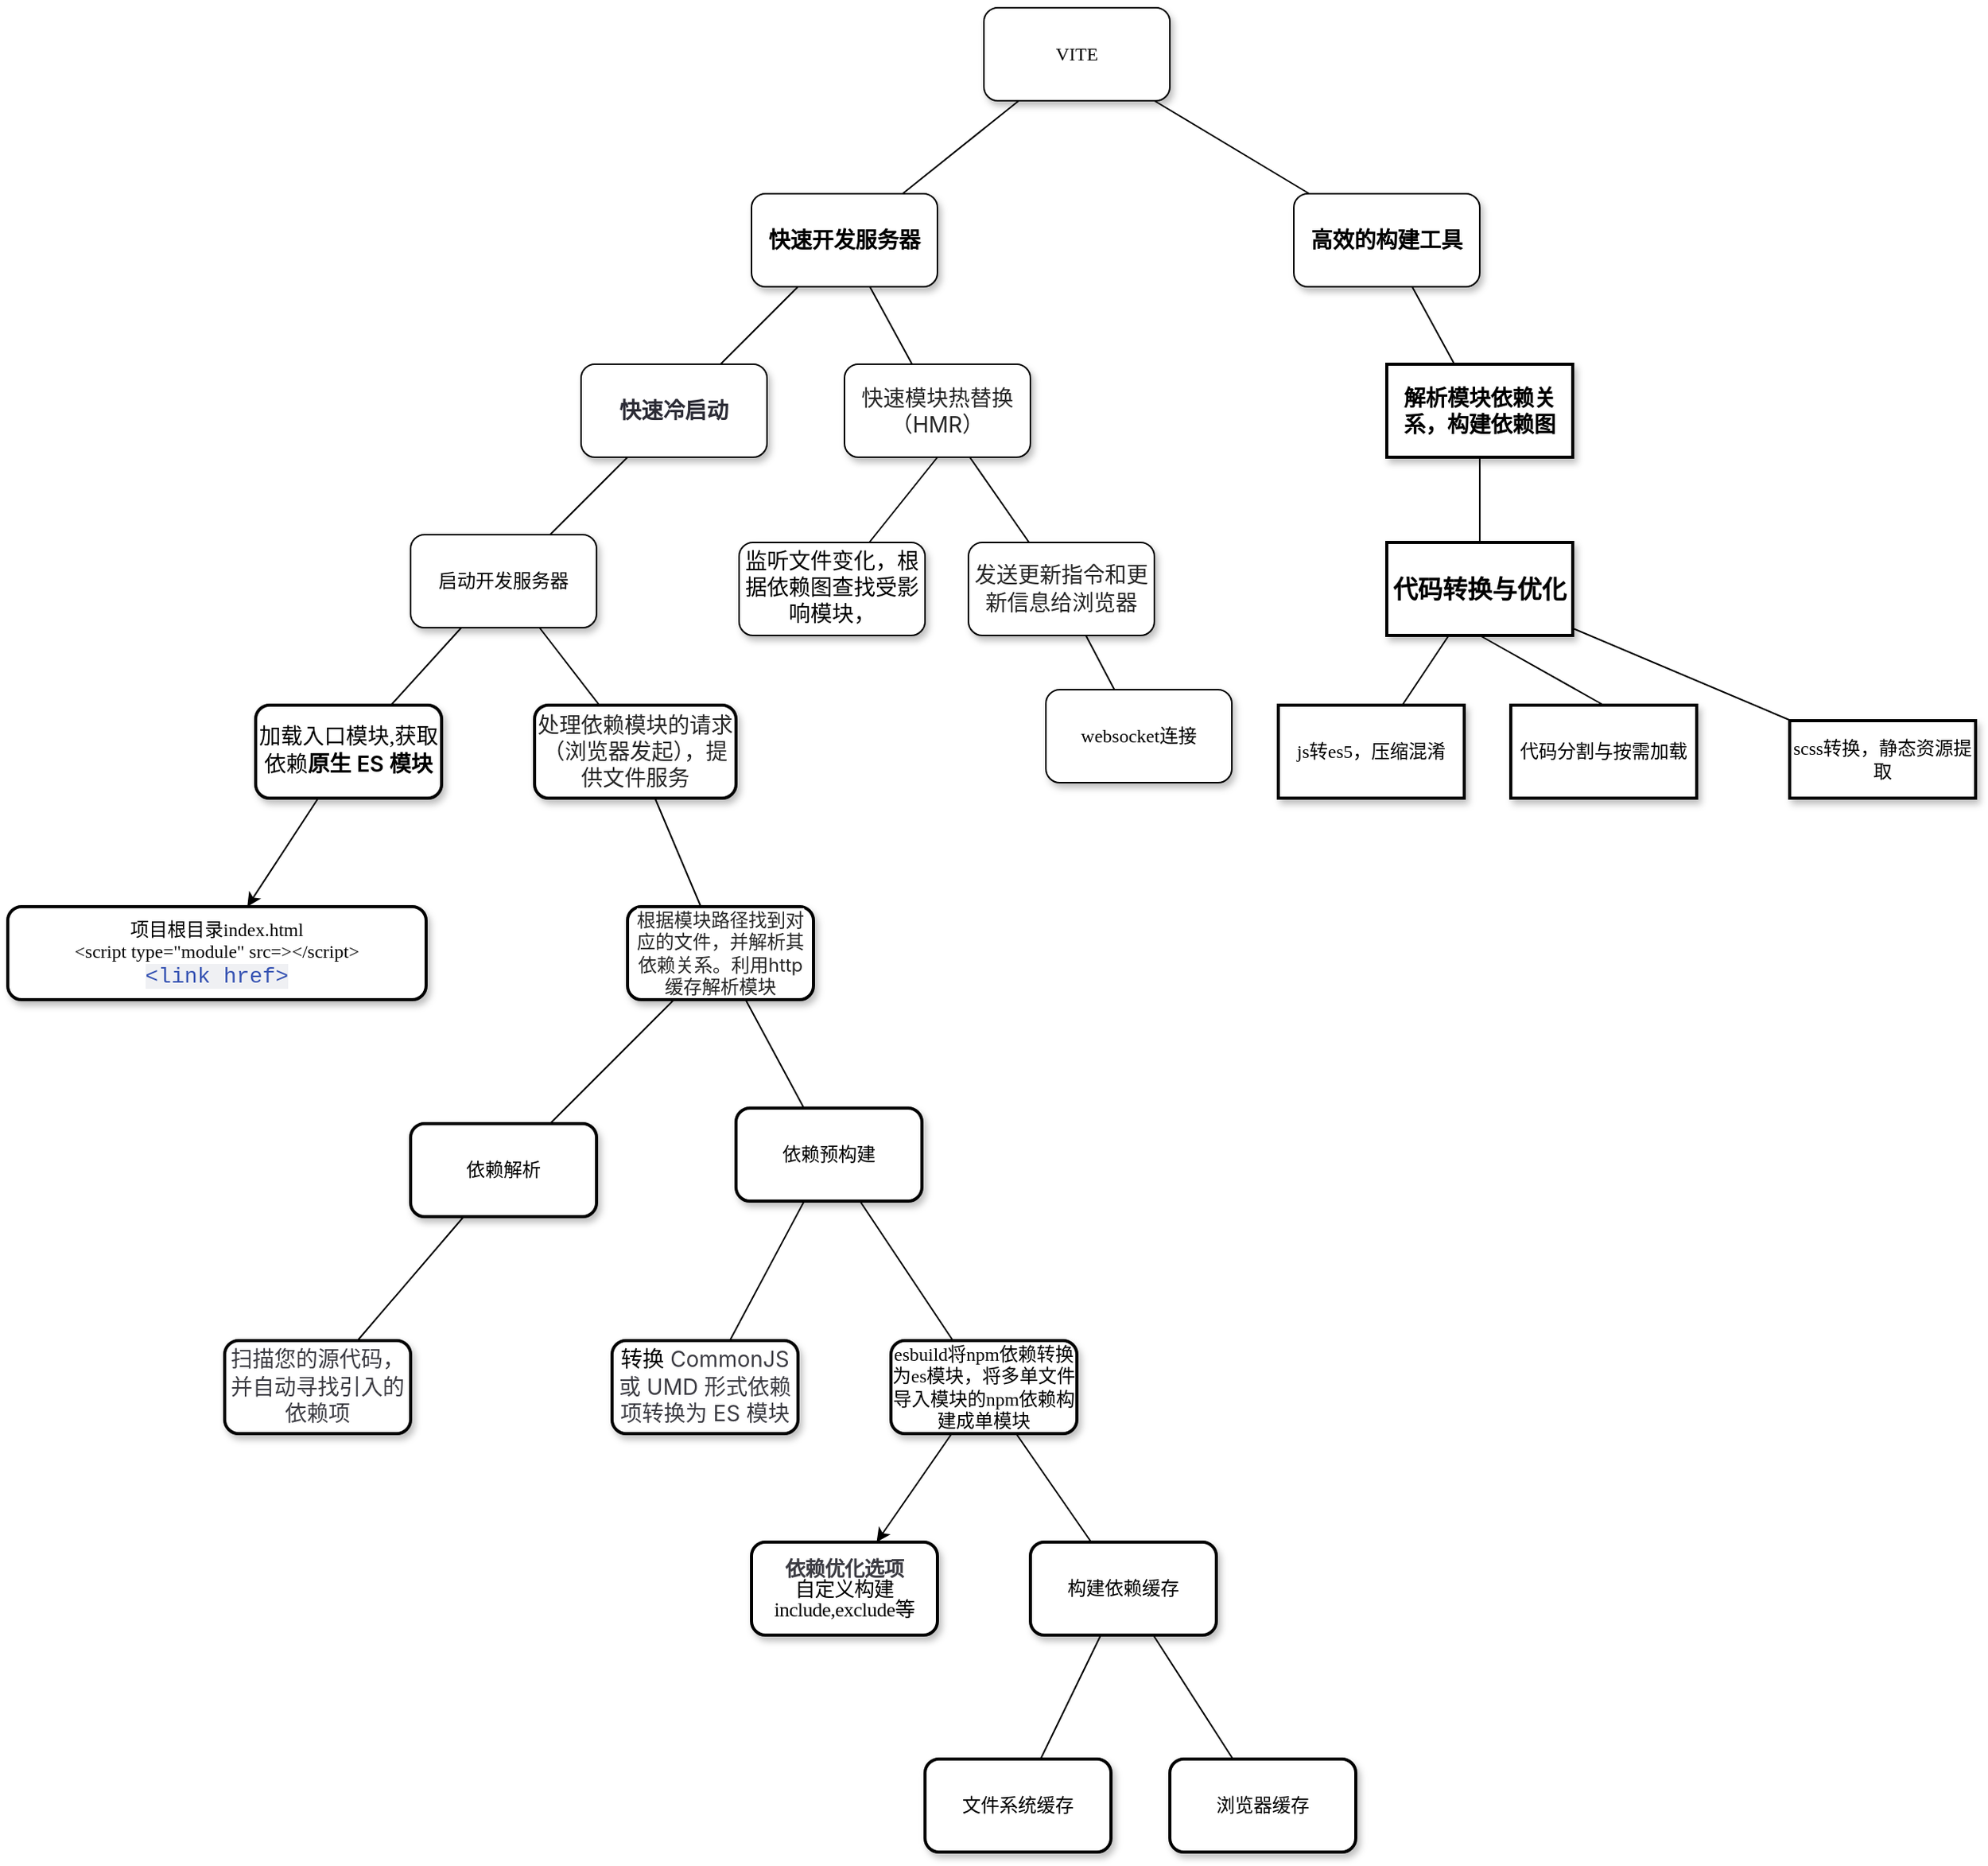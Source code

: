 <mxfile version="24.8.6">
  <diagram name="Page-1" id="10a91c8b-09ff-31b1-d368-03940ed4cc9e">
    <mxGraphModel dx="2256" dy="704" grid="1" gridSize="10" guides="1" tooltips="1" connect="1" arrows="1" fold="1" page="1" pageScale="1" pageWidth="1100" pageHeight="850" background="none" math="0" shadow="0">
      <root>
        <mxCell id="0" />
        <mxCell id="1" parent="0" />
        <mxCell id="62893188c0fa7362-1" value="VITE" style="whiteSpace=wrap;html=1;rounded=1;shadow=1;labelBackgroundColor=none;strokeWidth=1;fontFamily=Verdana;fontSize=12;align=center;" parent="1" vertex="1">
          <mxGeometry x="580" y="50" width="120" height="60" as="geometry" />
        </mxCell>
        <mxCell id="62893188c0fa7362-2" value="&lt;span style=&quot;-webkit-font-smoothing: antialiased; box-sizing: border-box; -webkit-tap-highlight-color: rgba(0, 0, 0, 0); font-weight: 600; color: initial; line-height: var(--md-box-samantha-normal-text-line-height); overflow-anchor: auto; font-family: Inter, -apple-system, &amp;quot;system-ui&amp;quot;, &amp;quot;Segoe UI&amp;quot;, &amp;quot;SF Pro SC&amp;quot;, &amp;quot;SF Pro Display&amp;quot;, &amp;quot;SF Pro Icons&amp;quot;, &amp;quot;PingFang SC&amp;quot;, &amp;quot;Hiragino Sans GB&amp;quot;, &amp;quot;Microsoft YaHei&amp;quot;, &amp;quot;Helvetica Neue&amp;quot;, Helvetica, Arial, sans-serif; text-align: left; background-color: rgb(255, 255, 255);&quot;&gt;&lt;font style=&quot;font-size: 14px;&quot;&gt;快速开发服务器&lt;/font&gt;&lt;/span&gt;" style="whiteSpace=wrap;html=1;rounded=1;shadow=1;labelBackgroundColor=none;strokeWidth=1;fontFamily=Verdana;fontSize=12;align=center;" parent="1" vertex="1">
          <mxGeometry x="430" y="170" width="120" height="60" as="geometry" />
        </mxCell>
        <mxCell id="62893188c0fa7362-3" value="&lt;span style=&quot;-webkit-font-smoothing: antialiased; box-sizing: border-box; -webkit-tap-highlight-color: rgba(0, 0, 0, 0); font-weight: 600; color: initial; line-height: var(--md-box-samantha-normal-text-line-height); overflow-anchor: auto; font-family: Inter, -apple-system, &amp;quot;system-ui&amp;quot;, &amp;quot;Segoe UI&amp;quot;, &amp;quot;SF Pro SC&amp;quot;, &amp;quot;SF Pro Display&amp;quot;, &amp;quot;SF Pro Icons&amp;quot;, &amp;quot;PingFang SC&amp;quot;, &amp;quot;Hiragino Sans GB&amp;quot;, &amp;quot;Microsoft YaHei&amp;quot;, &amp;quot;Helvetica Neue&amp;quot;, Helvetica, Arial, sans-serif; text-align: left; background-color: rgb(255, 255, 255);&quot;&gt;&lt;font style=&quot;font-size: 14px;&quot;&gt;高效的构建工具&lt;/font&gt;&lt;/span&gt;" style="whiteSpace=wrap;html=1;rounded=1;shadow=1;labelBackgroundColor=none;strokeWidth=1;fontFamily=Verdana;fontSize=12;align=center;" parent="1" vertex="1">
          <mxGeometry x="780" y="170" width="120" height="60" as="geometry" />
        </mxCell>
        <mxCell id="62893188c0fa7362-4" value="" style="rounded=0;html=1;labelBackgroundColor=none;startArrow=none;startFill=0;startSize=5;endArrow=none;endFill=0;endSize=5;jettySize=auto;orthogonalLoop=1;strokeWidth=1;fontFamily=Verdana;fontSize=12" parent="1" source="62893188c0fa7362-1" target="62893188c0fa7362-3" edge="1">
          <mxGeometry x="-0.3" y="13" relative="1" as="geometry">
            <mxPoint as="offset" />
          </mxGeometry>
        </mxCell>
        <mxCell id="62893188c0fa7362-5" value="" style="rounded=0;html=1;labelBackgroundColor=none;startArrow=none;startFill=0;startSize=5;endArrow=none;endFill=0;endSize=5;jettySize=auto;orthogonalLoop=1;strokeWidth=1;fontFamily=Verdana;fontSize=12" parent="1" source="62893188c0fa7362-1" target="62893188c0fa7362-2" edge="1">
          <mxGeometry x="-0.353" y="-11" relative="1" as="geometry">
            <mxPoint as="offset" />
          </mxGeometry>
        </mxCell>
        <mxCell id="62893188c0fa7362-8" value="&lt;span style=&quot;--un-rotate: 0; --un-rotate-x: 0; --un-rotate-y: 0; --un-rotate-z: 0; --un-scale-x: 1; --un-scale-y: 1; --un-scale-z: 1; --un-skew-x: 0; --un-skew-y: 0; --un-translate-x: 0; --un-translate-y: 0; --un-translate-z: 0; --un-pan-x: ; --un-pan-y: ; --un-pinch-zoom: ; --un-scroll-snap-strictness: proximity; --un-ordinal: ; --un-slashed-zero: ; --un-numeric-figure: ; --un-numeric-spacing: ; --un-numeric-fraction: ; --un-border-spacing-x: 0; --un-border-spacing-y: 0; --un-ring-offset-shadow: 0 0 transparent; --un-ring-shadow: 0 0 transparent; --un-shadow-inset: ; --un-shadow: 0 0 transparent; --un-ring-inset: ; --un-ring-offset-width: 0px; --un-ring-offset-color: #fff; --un-ring-width: 0px; --un-ring-color: rgba(147,197,253,.5); --un-blur: ; --un-brightness: ; --un-contrast: ; --un-drop-shadow: ; --un-grayscale: ; --un-hue-rotate: ; --un-invert: ; --un-saturate: ; --un-sepia: ; --un-backdrop-blur: ; --un-backdrop-brightness: ; --un-backdrop-contrast: ; --un-backdrop-grayscale: ; --un-backdrop-hue-rotate: ; --un-backdrop-invert: ; --un-backdrop-opacity: ; --un-backdrop-saturate: ; --un-backdrop-sepia: ; box-sizing: border-box; font-weight: 600; color: rgb(44, 44, 54); font-family: -apple-system, &amp;quot;system-ui&amp;quot;, &amp;quot;Segoe UI&amp;quot;, &amp;quot;Noto Sans&amp;quot;, Helvetica, Arial, sans-serif, &amp;quot;Apple Color Emoji&amp;quot;, &amp;quot;Segoe UI Emoji&amp;quot;; letter-spacing: 0.08px; text-align: left; background-color: rgb(255, 255, 255);&quot; data-spm-anchor-id=&quot;5176.281.0.i6.297c5d27ZNSkjN&quot;&gt;&lt;font style=&quot;font-size: 14px;&quot;&gt;快速冷启动&lt;/font&gt;&lt;/span&gt;" style="whiteSpace=wrap;html=1;rounded=1;shadow=1;labelBackgroundColor=none;strokeWidth=1;fontFamily=Verdana;fontSize=12;align=center;" parent="1" vertex="1">
          <mxGeometry x="320" y="280" width="120" height="60" as="geometry" />
        </mxCell>
        <mxCell id="yHctsX7cKEwODxLjcGEp-7" style="rounded=0;orthogonalLoop=1;jettySize=auto;html=1;exitX=0.5;exitY=1;exitDx=0;exitDy=0;endArrow=none;endFill=0;" parent="1" source="62893188c0fa7362-9" target="yHctsX7cKEwODxLjcGEp-3" edge="1">
          <mxGeometry relative="1" as="geometry" />
        </mxCell>
        <mxCell id="yHctsX7cKEwODxLjcGEp-11" value="" style="rounded=0;orthogonalLoop=1;jettySize=auto;html=1;endArrow=none;endFill=0;" parent="1" source="62893188c0fa7362-9" target="yHctsX7cKEwODxLjcGEp-10" edge="1">
          <mxGeometry relative="1" as="geometry" />
        </mxCell>
        <mxCell id="62893188c0fa7362-9" value="&lt;span style=&quot;color: rgba(0, 0, 0, 0.85); font-family: Inter, -apple-system, &amp;quot;system-ui&amp;quot;, &amp;quot;Segoe UI&amp;quot;, &amp;quot;SF Pro SC&amp;quot;, &amp;quot;SF Pro Display&amp;quot;, &amp;quot;SF Pro Icons&amp;quot;, &amp;quot;PingFang SC&amp;quot;, &amp;quot;Hiragino Sans GB&amp;quot;, &amp;quot;Microsoft YaHei&amp;quot;, &amp;quot;Helvetica Neue&amp;quot;, Helvetica, Arial, sans-serif; text-align: left; background-color: rgb(255, 255, 255);&quot;&gt;&lt;font style=&quot;font-size: 14px;&quot;&gt;快速模块热替换（HMR）&lt;/font&gt;&lt;/span&gt;" style="whiteSpace=wrap;html=1;rounded=1;shadow=1;labelBackgroundColor=none;strokeWidth=1;fontFamily=Verdana;fontSize=12;align=center;" parent="1" vertex="1">
          <mxGeometry x="490" y="280" width="120" height="60" as="geometry" />
        </mxCell>
        <mxCell id="yHctsX7cKEwODxLjcGEp-15" value="" style="rounded=0;orthogonalLoop=1;jettySize=auto;html=1;endArrow=none;endFill=0;" parent="1" source="62893188c0fa7362-10" target="yHctsX7cKEwODxLjcGEp-14" edge="1">
          <mxGeometry relative="1" as="geometry" />
        </mxCell>
        <mxCell id="62893188c0fa7362-10" value="&lt;span style=&quot;-webkit-font-smoothing: antialiased; box-sizing: border-box; -webkit-tap-highlight-color: rgba(0, 0, 0, 0); font-weight: 600; color: initial; line-height: var(--md-box-samantha-normal-text-line-height); overflow-anchor: auto; font-family: Inter, -apple-system, &amp;quot;system-ui&amp;quot;, &amp;quot;Segoe UI&amp;quot;, &amp;quot;SF Pro SC&amp;quot;, &amp;quot;SF Pro Display&amp;quot;, &amp;quot;SF Pro Icons&amp;quot;, &amp;quot;PingFang SC&amp;quot;, &amp;quot;Hiragino Sans GB&amp;quot;, &amp;quot;Microsoft YaHei&amp;quot;, &amp;quot;Helvetica Neue&amp;quot;, Helvetica, Arial, sans-serif; text-align: left; background-color: rgb(255, 255, 255);&quot;&gt;&lt;font style=&quot;font-size: 14px;&quot;&gt;解析模块依赖关系，构建依赖图&lt;/font&gt;&lt;/span&gt;" style="whiteSpace=wrap;html=1;rounded=0;shadow=1;labelBackgroundColor=none;strokeWidth=2;fontFamily=Verdana;fontSize=12;align=center;" parent="1" vertex="1">
          <mxGeometry x="840" y="280" width="120" height="60" as="geometry" />
        </mxCell>
        <mxCell id="62893188c0fa7362-12" value="&lt;span&gt;启动开发服务器&lt;/span&gt;" style="whiteSpace=wrap;html=1;rounded=1;shadow=1;labelBackgroundColor=none;strokeWidth=1;fontFamily=Verdana;fontSize=12;align=center;" parent="1" vertex="1">
          <mxGeometry x="210" y="390" width="120" height="60" as="geometry" />
        </mxCell>
        <mxCell id="62893188c0fa7362-14" value="" style="rounded=0;html=1;labelBackgroundColor=none;startArrow=none;startFill=0;startSize=5;endArrow=none;endFill=0;endSize=5;jettySize=auto;orthogonalLoop=1;strokeWidth=1;fontFamily=Verdana;fontSize=12" parent="1" source="62893188c0fa7362-2" target="62893188c0fa7362-8" edge="1">
          <mxGeometry x="-0.2" y="-14" relative="1" as="geometry">
            <mxPoint as="offset" />
          </mxGeometry>
        </mxCell>
        <mxCell id="62893188c0fa7362-15" value="" style="rounded=0;html=1;labelBackgroundColor=none;startArrow=none;startFill=0;startSize=5;endArrow=none;endFill=0;endSize=5;jettySize=auto;orthogonalLoop=1;strokeWidth=1;fontFamily=Verdana;fontSize=12" parent="1" source="62893188c0fa7362-2" target="62893188c0fa7362-9" edge="1">
          <mxGeometry x="-0.2" y="14" relative="1" as="geometry">
            <mxPoint as="offset" />
          </mxGeometry>
        </mxCell>
        <mxCell id="62893188c0fa7362-16" value="" style="rounded=0;html=1;labelBackgroundColor=none;startArrow=none;startFill=0;startSize=5;endArrow=none;endFill=0;endSize=5;jettySize=auto;orthogonalLoop=1;strokeWidth=1;fontFamily=Verdana;fontSize=12" parent="1" source="62893188c0fa7362-3" target="62893188c0fa7362-10" edge="1">
          <mxGeometry x="-0.261" y="-13" relative="1" as="geometry">
            <mxPoint as="offset" />
          </mxGeometry>
        </mxCell>
        <mxCell id="62893188c0fa7362-18" value="" style="rounded=0;html=1;labelBackgroundColor=none;startArrow=none;startFill=0;startSize=5;endArrow=none;endFill=0;endSize=5;jettySize=auto;orthogonalLoop=1;strokeWidth=1;fontFamily=Verdana;fontSize=12" parent="1" source="62893188c0fa7362-8" target="62893188c0fa7362-12" edge="1">
          <mxGeometry x="-0.217" y="-14" relative="1" as="geometry">
            <mxPoint as="offset" />
          </mxGeometry>
        </mxCell>
        <mxCell id="5Hu--Ve8GHNzu-1RMvdn-2" value="" style="rounded=0;orthogonalLoop=1;jettySize=auto;html=1;" edge="1" parent="1" source="62893188c0fa7362-20" target="5Hu--Ve8GHNzu-1RMvdn-1">
          <mxGeometry relative="1" as="geometry" />
        </mxCell>
        <mxCell id="62893188c0fa7362-20" value="&lt;font style=&quot;font-size: 14px;&quot;&gt;加载入口模块,获取依赖&lt;span style=&quot;-webkit-font-smoothing: antialiased; box-sizing: border-box; -webkit-tap-highlight-color: rgba(0, 0, 0, 0); font-weight: 600; color: initial; line-height: var(--md-box-samantha-normal-text-line-height); overflow-anchor: auto; font-family: Inter, -apple-system, &amp;quot;system-ui&amp;quot;, &amp;quot;Segoe UI&amp;quot;, &amp;quot;SF Pro SC&amp;quot;, &amp;quot;SF Pro Display&amp;quot;, &amp;quot;SF Pro Icons&amp;quot;, &amp;quot;PingFang SC&amp;quot;, &amp;quot;Hiragino Sans GB&amp;quot;, &amp;quot;Microsoft YaHei&amp;quot;, &amp;quot;Helvetica Neue&amp;quot;, Helvetica, Arial, sans-serif; text-align: left; background-color: rgb(255, 255, 255);&quot;&gt;原生 ES 模块&lt;/span&gt;&lt;/font&gt;" style="whiteSpace=wrap;html=1;rounded=1;shadow=1;labelBackgroundColor=none;strokeWidth=2;fontFamily=Verdana;fontSize=12;align=center;" parent="1" vertex="1">
          <mxGeometry x="110" y="500" width="120" height="60" as="geometry" />
        </mxCell>
        <mxCell id="yHctsX7cKEwODxLjcGEp-2" value="" style="rounded=0;orthogonalLoop=1;jettySize=auto;html=1;endArrow=none;endFill=0;" parent="1" source="62893188c0fa7362-21" target="yHctsX7cKEwODxLjcGEp-1" edge="1">
          <mxGeometry relative="1" as="geometry" />
        </mxCell>
        <mxCell id="62893188c0fa7362-21" value="&lt;span style=&quot;color: rgba(0, 0, 0, 0.85); font-family: Inter, -apple-system, &amp;quot;system-ui&amp;quot;, &amp;quot;Segoe UI&amp;quot;, &amp;quot;SF Pro SC&amp;quot;, &amp;quot;SF Pro Display&amp;quot;, &amp;quot;SF Pro Icons&amp;quot;, &amp;quot;PingFang SC&amp;quot;, &amp;quot;Hiragino Sans GB&amp;quot;, &amp;quot;Microsoft YaHei&amp;quot;, &amp;quot;Helvetica Neue&amp;quot;, Helvetica, Arial, sans-serif; text-align: left; background-color: rgb(255, 255, 255);&quot;&gt;&lt;font style=&quot;font-size: 14px;&quot;&gt;处理依赖模块的请求（浏览器发起），提供文件服务&lt;/font&gt;&lt;/span&gt;" style="whiteSpace=wrap;html=1;rounded=1;shadow=1;labelBackgroundColor=none;strokeWidth=2;fontFamily=Verdana;fontSize=12;align=center;" parent="1" vertex="1">
          <mxGeometry x="290" y="500" width="130" height="60" as="geometry" />
        </mxCell>
        <mxCell id="62893188c0fa7362-24" value="" style="rounded=0;html=1;labelBackgroundColor=none;startArrow=none;startFill=0;startSize=5;endArrow=none;endFill=0;endSize=5;jettySize=auto;orthogonalLoop=1;strokeWidth=1;fontFamily=Verdana;fontSize=12" parent="1" source="62893188c0fa7362-12" target="62893188c0fa7362-20" edge="1">
          <mxGeometry x="0.137" y="-16" relative="1" as="geometry">
            <mxPoint as="offset" />
          </mxGeometry>
        </mxCell>
        <mxCell id="62893188c0fa7362-25" value="" style="rounded=0;html=1;labelBackgroundColor=none;startArrow=none;startFill=0;startSize=5;endArrow=none;endFill=0;endSize=5;jettySize=auto;orthogonalLoop=1;strokeWidth=1;fontFamily=Verdana;fontSize=12" parent="1" source="62893188c0fa7362-12" target="62893188c0fa7362-21" edge="1">
          <mxGeometry x="0.137" y="16" relative="1" as="geometry">
            <mxPoint as="offset" />
          </mxGeometry>
        </mxCell>
        <mxCell id="5Hu--Ve8GHNzu-1RMvdn-4" value="" style="rounded=0;orthogonalLoop=1;jettySize=auto;html=1;endArrow=none;endFill=0;" edge="1" parent="1" source="yHctsX7cKEwODxLjcGEp-1" target="5Hu--Ve8GHNzu-1RMvdn-3">
          <mxGeometry relative="1" as="geometry" />
        </mxCell>
        <mxCell id="5Hu--Ve8GHNzu-1RMvdn-6" value="" style="rounded=0;orthogonalLoop=1;jettySize=auto;html=1;endArrow=none;endFill=0;" edge="1" parent="1" source="yHctsX7cKEwODxLjcGEp-1" target="5Hu--Ve8GHNzu-1RMvdn-5">
          <mxGeometry relative="1" as="geometry" />
        </mxCell>
        <mxCell id="yHctsX7cKEwODxLjcGEp-1" value="&lt;span style=&quot;color: rgba(0, 0, 0, 0.85); font-family: Inter, -apple-system, &amp;quot;system-ui&amp;quot;, &amp;quot;Segoe UI&amp;quot;, &amp;quot;SF Pro SC&amp;quot;, &amp;quot;SF Pro Display&amp;quot;, &amp;quot;SF Pro Icons&amp;quot;, &amp;quot;PingFang SC&amp;quot;, &amp;quot;Hiragino Sans GB&amp;quot;, &amp;quot;Microsoft YaHei&amp;quot;, &amp;quot;Helvetica Neue&amp;quot;, Helvetica, Arial, sans-serif; text-align: left; background-color: rgb(255, 255, 255);&quot;&gt;&lt;font style=&quot;font-size: 12px;&quot;&gt;根据模块路径找到对应的文件，并解析其依赖关系。利用http缓存解析模块&lt;/font&gt;&lt;/span&gt;" style="whiteSpace=wrap;html=1;fontFamily=Verdana;rounded=1;shadow=1;labelBackgroundColor=none;strokeWidth=2;" parent="1" vertex="1">
          <mxGeometry x="350" y="630" width="120" height="60" as="geometry" />
        </mxCell>
        <mxCell id="yHctsX7cKEwODxLjcGEp-3" value="&lt;font style=&quot;font-size: 14px;&quot;&gt;监听文件变化，根据依赖图查找受影响模块，&lt;/font&gt;" style="whiteSpace=wrap;html=1;fontFamily=Verdana;rounded=1;shadow=1;labelBackgroundColor=none;strokeWidth=1;" parent="1" vertex="1">
          <mxGeometry x="422" y="395" width="120" height="60" as="geometry" />
        </mxCell>
        <mxCell id="yHctsX7cKEwODxLjcGEp-13" value="" style="rounded=0;orthogonalLoop=1;jettySize=auto;html=1;endArrow=none;endFill=0;" parent="1" source="yHctsX7cKEwODxLjcGEp-10" target="yHctsX7cKEwODxLjcGEp-12" edge="1">
          <mxGeometry relative="1" as="geometry" />
        </mxCell>
        <mxCell id="yHctsX7cKEwODxLjcGEp-10" value="&lt;font style=&quot;font-size: 14px;&quot;&gt;&lt;span style=&quot;color: rgba(0, 0, 0, 0.85); font-family: Inter, -apple-system, &amp;quot;system-ui&amp;quot;, &amp;quot;Segoe UI&amp;quot;, &amp;quot;SF Pro SC&amp;quot;, &amp;quot;SF Pro Display&amp;quot;, &amp;quot;SF Pro Icons&amp;quot;, &amp;quot;PingFang SC&amp;quot;, &amp;quot;Hiragino Sans GB&amp;quot;, &amp;quot;Microsoft YaHei&amp;quot;, &amp;quot;Helvetica Neue&amp;quot;, Helvetica, Arial, sans-serif; text-align: left; background-color: rgb(255, 255, 255);&quot;&gt;发送更新指令和更新信息给浏览器&lt;/span&gt;&lt;/font&gt;" style="whiteSpace=wrap;html=1;fontFamily=Verdana;rounded=1;shadow=1;labelBackgroundColor=none;strokeWidth=1;" parent="1" vertex="1">
          <mxGeometry x="570" y="395" width="120" height="60" as="geometry" />
        </mxCell>
        <mxCell id="yHctsX7cKEwODxLjcGEp-12" value="websocket连接" style="whiteSpace=wrap;html=1;fontFamily=Verdana;rounded=1;shadow=1;labelBackgroundColor=none;strokeWidth=1;" parent="1" vertex="1">
          <mxGeometry x="620" y="490" width="120" height="60" as="geometry" />
        </mxCell>
        <mxCell id="yHctsX7cKEwODxLjcGEp-18" value="" style="rounded=0;orthogonalLoop=1;jettySize=auto;html=1;endArrow=none;endFill=0;" parent="1" source="yHctsX7cKEwODxLjcGEp-14" target="yHctsX7cKEwODxLjcGEp-16" edge="1">
          <mxGeometry relative="1" as="geometry" />
        </mxCell>
        <mxCell id="yHctsX7cKEwODxLjcGEp-22" value="" style="rounded=0;orthogonalLoop=1;jettySize=auto;html=1;endArrow=none;endFill=0;" parent="1" source="yHctsX7cKEwODxLjcGEp-14" target="yHctsX7cKEwODxLjcGEp-21" edge="1">
          <mxGeometry relative="1" as="geometry" />
        </mxCell>
        <mxCell id="yHctsX7cKEwODxLjcGEp-26" style="rounded=0;orthogonalLoop=1;jettySize=auto;html=1;exitX=0.5;exitY=1;exitDx=0;exitDy=0;entryX=0.5;entryY=0;entryDx=0;entryDy=0;endArrow=none;endFill=0;" parent="1" source="yHctsX7cKEwODxLjcGEp-14" target="yHctsX7cKEwODxLjcGEp-23" edge="1">
          <mxGeometry relative="1" as="geometry" />
        </mxCell>
        <mxCell id="yHctsX7cKEwODxLjcGEp-14" value="&lt;span style=&quot;-webkit-font-smoothing: antialiased; box-sizing: border-box; -webkit-tap-highlight-color: rgba(0, 0, 0, 0); font-weight: 600; color: initial; font-size: 16px; line-height: var(--md-box-samantha-normal-text-line-height); overflow-anchor: auto; font-family: Inter, -apple-system, &amp;quot;system-ui&amp;quot;, &amp;quot;Segoe UI&amp;quot;, &amp;quot;SF Pro SC&amp;quot;, &amp;quot;SF Pro Display&amp;quot;, &amp;quot;SF Pro Icons&amp;quot;, &amp;quot;PingFang SC&amp;quot;, &amp;quot;Hiragino Sans GB&amp;quot;, &amp;quot;Microsoft YaHei&amp;quot;, &amp;quot;Helvetica Neue&amp;quot;, Helvetica, Arial, sans-serif; text-align: left; background-color: rgb(255, 255, 255);&quot;&gt;代码转换与优化&lt;/span&gt;" style="whiteSpace=wrap;html=1;fontFamily=Verdana;rounded=0;shadow=1;labelBackgroundColor=none;strokeWidth=2;" parent="1" vertex="1">
          <mxGeometry x="840" y="395" width="120" height="60" as="geometry" />
        </mxCell>
        <mxCell id="yHctsX7cKEwODxLjcGEp-16" value="js转es5，压缩混淆" style="whiteSpace=wrap;html=1;fontFamily=Verdana;rounded=0;shadow=1;labelBackgroundColor=none;strokeWidth=2;" parent="1" vertex="1">
          <mxGeometry x="770" y="500" width="120" height="60" as="geometry" />
        </mxCell>
        <mxCell id="yHctsX7cKEwODxLjcGEp-21" value="scss转换，静态资源提取" style="whiteSpace=wrap;html=1;fontFamily=Verdana;rounded=0;shadow=1;labelBackgroundColor=none;strokeWidth=2;" parent="1" vertex="1">
          <mxGeometry x="1100" y="510" width="120" height="50" as="geometry" />
        </mxCell>
        <mxCell id="yHctsX7cKEwODxLjcGEp-23" value="代码分割与按需加载" style="whiteSpace=wrap;html=1;fontFamily=Verdana;rounded=0;shadow=1;labelBackgroundColor=none;strokeWidth=2;" parent="1" vertex="1">
          <mxGeometry x="920" y="500" width="120" height="60" as="geometry" />
        </mxCell>
        <mxCell id="5Hu--Ve8GHNzu-1RMvdn-1" value="项目根目录index.html&lt;div&gt;&amp;lt;script type=&quot;module&quot; src=&amp;gt;&amp;lt;/script&amp;gt;&lt;/div&gt;&lt;div&gt;&lt;span style=&quot;color: rgb(52, 81, 178); font-family: ui-monospace, Menlo, Monaco, Consolas, &amp;quot;Liberation Mono&amp;quot;, &amp;quot;Courier New&amp;quot;, monospace; font-size: 14px; text-align: start; background-color: rgba(142, 150, 170, 0.14);&quot;&gt;&amp;lt;link href&amp;gt;&lt;/span&gt;&lt;/div&gt;" style="whiteSpace=wrap;html=1;fontFamily=Verdana;rounded=1;shadow=1;labelBackgroundColor=none;strokeWidth=2;" vertex="1" parent="1">
          <mxGeometry x="-50" y="630" width="270" height="60" as="geometry" />
        </mxCell>
        <mxCell id="5Hu--Ve8GHNzu-1RMvdn-8" value="" style="rounded=0;orthogonalLoop=1;jettySize=auto;html=1;endArrow=none;endFill=0;" edge="1" parent="1" source="5Hu--Ve8GHNzu-1RMvdn-3" target="5Hu--Ve8GHNzu-1RMvdn-7">
          <mxGeometry relative="1" as="geometry" />
        </mxCell>
        <mxCell id="5Hu--Ve8GHNzu-1RMvdn-10" value="" style="rounded=0;orthogonalLoop=1;jettySize=auto;html=1;endArrow=none;endFill=0;" edge="1" parent="1" source="5Hu--Ve8GHNzu-1RMvdn-3" target="5Hu--Ve8GHNzu-1RMvdn-9">
          <mxGeometry relative="1" as="geometry" />
        </mxCell>
        <mxCell id="5Hu--Ve8GHNzu-1RMvdn-3" value="依赖预构建" style="whiteSpace=wrap;html=1;fontFamily=Verdana;rounded=1;shadow=1;labelBackgroundColor=none;strokeWidth=2;" vertex="1" parent="1">
          <mxGeometry x="420" y="760" width="120" height="60" as="geometry" />
        </mxCell>
        <mxCell id="5Hu--Ve8GHNzu-1RMvdn-21" value="" style="rounded=0;orthogonalLoop=1;jettySize=auto;html=1;endArrow=none;endFill=0;" edge="1" parent="1" source="5Hu--Ve8GHNzu-1RMvdn-5" target="5Hu--Ve8GHNzu-1RMvdn-20">
          <mxGeometry relative="1" as="geometry" />
        </mxCell>
        <mxCell id="5Hu--Ve8GHNzu-1RMvdn-5" value="依赖解析" style="whiteSpace=wrap;html=1;fontFamily=Verdana;rounded=1;shadow=1;labelBackgroundColor=none;strokeWidth=2;" vertex="1" parent="1">
          <mxGeometry x="210" y="770" width="120" height="60" as="geometry" />
        </mxCell>
        <mxCell id="5Hu--Ve8GHNzu-1RMvdn-7" value="转换&lt;span style=&quot;color: rgb(60, 60, 67); font-family: &amp;quot;Punctuation SC&amp;quot;, Inter, ui-sans-serif, system-ui, sans-serif, &amp;quot;Apple Color Emoji&amp;quot;, &amp;quot;Segoe UI Emoji&amp;quot;, &amp;quot;Segoe UI Symbol&amp;quot;, &amp;quot;Noto Color Emoji&amp;quot;; font-size: 14px; text-align: left; background-color: rgb(255, 255, 255);&quot;&gt;&amp;nbsp;CommonJS 或 UMD 形式依赖项转换为 ES 模块&lt;/span&gt;" style="whiteSpace=wrap;html=1;fontFamily=Verdana;rounded=1;shadow=1;labelBackgroundColor=none;strokeWidth=2;fontSize=14;" vertex="1" parent="1">
          <mxGeometry x="340" y="910" width="120" height="60" as="geometry" />
        </mxCell>
        <mxCell id="5Hu--Ve8GHNzu-1RMvdn-12" value="" style="rounded=0;orthogonalLoop=1;jettySize=auto;html=1;endArrow=none;endFill=0;" edge="1" parent="1" source="5Hu--Ve8GHNzu-1RMvdn-9" target="5Hu--Ve8GHNzu-1RMvdn-11">
          <mxGeometry relative="1" as="geometry" />
        </mxCell>
        <mxCell id="5Hu--Ve8GHNzu-1RMvdn-19" value="" style="rounded=0;orthogonalLoop=1;jettySize=auto;html=1;" edge="1" parent="1" source="5Hu--Ve8GHNzu-1RMvdn-9" target="5Hu--Ve8GHNzu-1RMvdn-18">
          <mxGeometry relative="1" as="geometry" />
        </mxCell>
        <mxCell id="5Hu--Ve8GHNzu-1RMvdn-9" value="esbuild将npm依赖转换为es模块，将多单文件导入模块的npm依赖构建成单模块" style="whiteSpace=wrap;html=1;fontFamily=Verdana;rounded=1;shadow=1;labelBackgroundColor=none;strokeWidth=2;" vertex="1" parent="1">
          <mxGeometry x="520" y="910" width="120" height="60" as="geometry" />
        </mxCell>
        <mxCell id="5Hu--Ve8GHNzu-1RMvdn-14" value="" style="rounded=0;orthogonalLoop=1;jettySize=auto;html=1;endArrow=none;endFill=0;" edge="1" parent="1" source="5Hu--Ve8GHNzu-1RMvdn-11" target="5Hu--Ve8GHNzu-1RMvdn-13">
          <mxGeometry relative="1" as="geometry" />
        </mxCell>
        <mxCell id="5Hu--Ve8GHNzu-1RMvdn-16" value="" style="rounded=0;orthogonalLoop=1;jettySize=auto;html=1;endArrow=none;endFill=0;" edge="1" parent="1" source="5Hu--Ve8GHNzu-1RMvdn-11" target="5Hu--Ve8GHNzu-1RMvdn-15">
          <mxGeometry relative="1" as="geometry" />
        </mxCell>
        <mxCell id="5Hu--Ve8GHNzu-1RMvdn-11" value="构建依赖缓存" style="whiteSpace=wrap;html=1;fontFamily=Verdana;rounded=1;shadow=1;labelBackgroundColor=none;strokeWidth=2;" vertex="1" parent="1">
          <mxGeometry x="610" y="1040" width="120" height="60" as="geometry" />
        </mxCell>
        <mxCell id="5Hu--Ve8GHNzu-1RMvdn-13" value="文件系统缓存" style="whiteSpace=wrap;html=1;fontFamily=Verdana;rounded=1;shadow=1;labelBackgroundColor=none;strokeWidth=2;" vertex="1" parent="1">
          <mxGeometry x="542" y="1180" width="120" height="60" as="geometry" />
        </mxCell>
        <mxCell id="5Hu--Ve8GHNzu-1RMvdn-15" value="浏览器缓存" style="whiteSpace=wrap;html=1;fontFamily=Verdana;rounded=1;shadow=1;labelBackgroundColor=none;strokeWidth=2;" vertex="1" parent="1">
          <mxGeometry x="700" y="1180" width="120" height="60" as="geometry" />
        </mxCell>
        <mxCell id="5Hu--Ve8GHNzu-1RMvdn-18" value="&lt;h1 style=&quot;box-sizing: border-box; margin: 0px; line-height: 100%; overflow-wrap: break-word; position: relative; outline: none; letter-spacing: -0.02em; color: rgb(60, 60, 67); font-family: &amp;quot;Punctuation SC&amp;quot;, Inter, ui-sans-serif, system-ui, sans-serif, &amp;quot;Apple Color Emoji&amp;quot;, &amp;quot;Segoe UI Emoji&amp;quot;, &amp;quot;Segoe UI Symbol&amp;quot;, &amp;quot;Noto Color Emoji&amp;quot;; background-color: rgb(255, 255, 255); font-size: 13px;&quot; tabindex=&quot;-1&quot; id=&quot;dep-optimization-options&quot;&gt;&lt;font style=&quot;font-size: 13px;&quot;&gt;依赖优化选项&lt;/font&gt;&lt;/h1&gt;&lt;h1 style=&quot;box-sizing: border-box; margin: 0px; line-height: 100%; overflow-wrap: break-word; position: relative; outline: none; letter-spacing: -0.02em; color: rgb(60, 60, 67); font-family: &amp;quot;Punctuation SC&amp;quot;, Inter, ui-sans-serif, system-ui, sans-serif, &amp;quot;Apple Color Emoji&amp;quot;, &amp;quot;Segoe UI Emoji&amp;quot;, &amp;quot;Segoe UI Symbol&amp;quot;, &amp;quot;Noto Color Emoji&amp;quot;; background-color: rgb(255, 255, 255); font-size: 13px;&quot; tabindex=&quot;-1&quot; id=&quot;dep-optimization-options&quot;&gt;&lt;span style=&quot;background-color: initial; color: rgb(0, 0, 0); font-family: Verdana; font-weight: normal;&quot;&gt;&lt;font style=&quot;font-size: 13px;&quot;&gt;自定义构建include,exclude等&lt;/font&gt;&lt;/span&gt;&lt;/h1&gt;" style="whiteSpace=wrap;html=1;fontFamily=Verdana;rounded=1;shadow=1;labelBackgroundColor=none;strokeWidth=2;fontSize=14;align=center;" vertex="1" parent="1">
          <mxGeometry x="430" y="1040" width="120" height="60" as="geometry" />
        </mxCell>
        <mxCell id="5Hu--Ve8GHNzu-1RMvdn-20" value="&lt;span style=&quot;color: rgb(60, 60, 67); font-family: &amp;quot;Punctuation SC&amp;quot;, Inter, ui-sans-serif, system-ui, sans-serif, &amp;quot;Apple Color Emoji&amp;quot;, &amp;quot;Segoe UI Emoji&amp;quot;, &amp;quot;Segoe UI Symbol&amp;quot;, &amp;quot;Noto Color Emoji&amp;quot;; font-size: 14px; text-align: start; background-color: rgb(255, 255, 255);&quot;&gt;扫描您的源代码，并自动寻找引入的依赖项&lt;/span&gt;" style="whiteSpace=wrap;html=1;fontFamily=Verdana;rounded=1;shadow=1;labelBackgroundColor=none;strokeWidth=2;fontSize=14;" vertex="1" parent="1">
          <mxGeometry x="90" y="910" width="120" height="60" as="geometry" />
        </mxCell>
      </root>
    </mxGraphModel>
  </diagram>
</mxfile>
